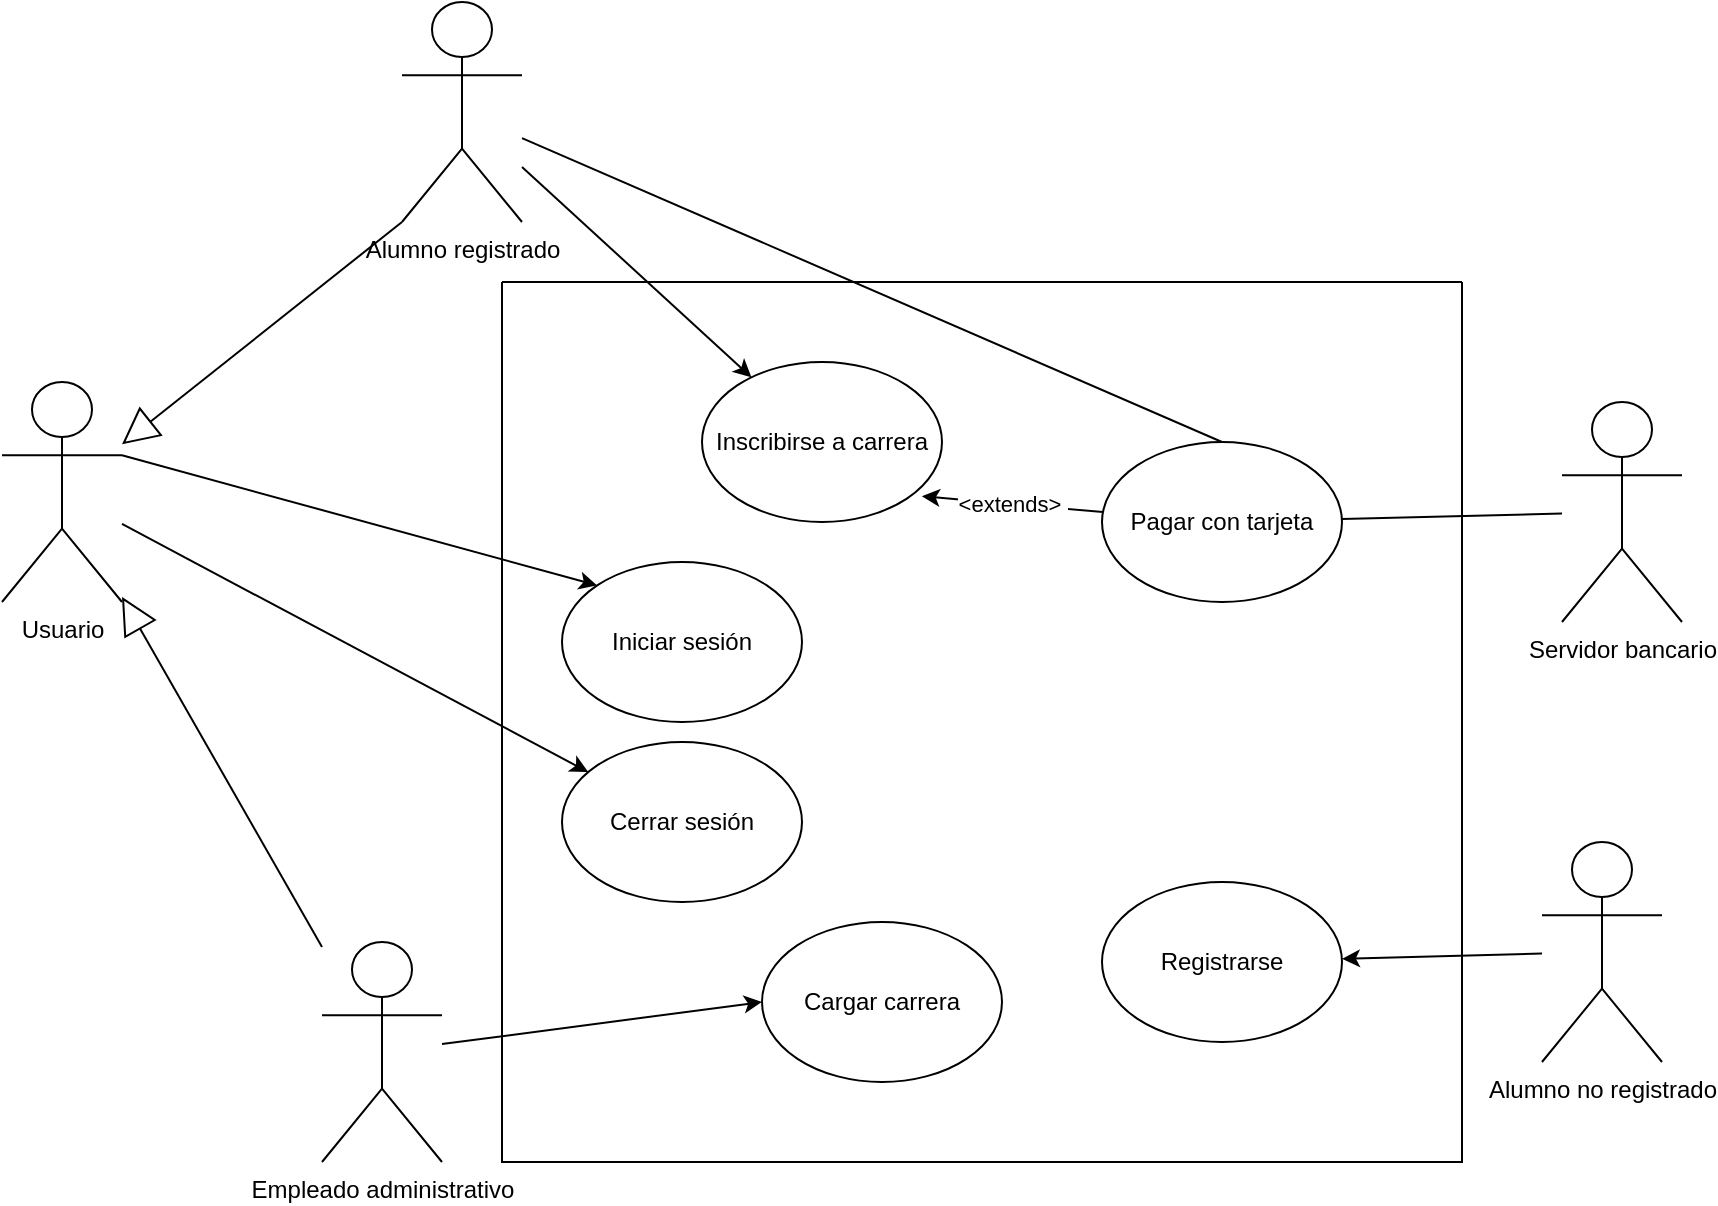 <mxfile version="20.3.0" type="github">
  <diagram id="XZUv_xl8Gof-W1PDLpgo" name="Página-1">
    <mxGraphModel dx="2675" dy="762" grid="1" gridSize="10" guides="1" tooltips="1" connect="1" arrows="1" fold="1" page="1" pageScale="1" pageWidth="827" pageHeight="1169" math="0" shadow="0">
      <root>
        <mxCell id="0" />
        <mxCell id="1" parent="0" />
        <mxCell id="zX2q4riOFL8ZXgS_DGZD-1" value="" style="swimlane;startSize=0;" vertex="1" parent="1">
          <mxGeometry x="160" y="160" width="480" height="440" as="geometry" />
        </mxCell>
        <mxCell id="zX2q4riOFL8ZXgS_DGZD-8" value="Cargar carrera" style="ellipse;whiteSpace=wrap;html=1;" vertex="1" parent="zX2q4riOFL8ZXgS_DGZD-1">
          <mxGeometry x="130" y="320" width="120" height="80" as="geometry" />
        </mxCell>
        <mxCell id="zX2q4riOFL8ZXgS_DGZD-10" value="Inscribirse a carrera" style="ellipse;whiteSpace=wrap;html=1;" vertex="1" parent="zX2q4riOFL8ZXgS_DGZD-1">
          <mxGeometry x="100" y="40" width="120" height="80" as="geometry" />
        </mxCell>
        <mxCell id="zX2q4riOFL8ZXgS_DGZD-12" value="Iniciar sesión" style="ellipse;whiteSpace=wrap;html=1;" vertex="1" parent="zX2q4riOFL8ZXgS_DGZD-1">
          <mxGeometry x="30" y="140" width="120" height="80" as="geometry" />
        </mxCell>
        <mxCell id="zX2q4riOFL8ZXgS_DGZD-13" value="Cerrar sesión" style="ellipse;whiteSpace=wrap;html=1;" vertex="1" parent="zX2q4riOFL8ZXgS_DGZD-1">
          <mxGeometry x="30" y="230" width="120" height="80" as="geometry" />
        </mxCell>
        <mxCell id="zX2q4riOFL8ZXgS_DGZD-17" value="Pagar con tarjeta" style="ellipse;whiteSpace=wrap;html=1;" vertex="1" parent="zX2q4riOFL8ZXgS_DGZD-1">
          <mxGeometry x="300" y="80" width="120" height="80" as="geometry" />
        </mxCell>
        <mxCell id="zX2q4riOFL8ZXgS_DGZD-19" value="" style="endArrow=classic;html=1;rounded=0;entryX=0.916;entryY=0.839;entryDx=0;entryDy=0;entryPerimeter=0;" edge="1" parent="zX2q4riOFL8ZXgS_DGZD-1" source="zX2q4riOFL8ZXgS_DGZD-17" target="zX2q4riOFL8ZXgS_DGZD-10">
          <mxGeometry relative="1" as="geometry">
            <mxPoint x="210" y="190" as="sourcePoint" />
            <mxPoint x="310" y="190" as="targetPoint" />
          </mxGeometry>
        </mxCell>
        <mxCell id="zX2q4riOFL8ZXgS_DGZD-20" value="&amp;lt;extends&amp;gt;&amp;nbsp;" style="edgeLabel;resizable=0;html=1;align=center;verticalAlign=middle;" connectable="0" vertex="1" parent="zX2q4riOFL8ZXgS_DGZD-19">
          <mxGeometry relative="1" as="geometry" />
        </mxCell>
        <mxCell id="zX2q4riOFL8ZXgS_DGZD-24" value="Registrarse" style="ellipse;whiteSpace=wrap;html=1;" vertex="1" parent="zX2q4riOFL8ZXgS_DGZD-1">
          <mxGeometry x="300" y="300" width="120" height="80" as="geometry" />
        </mxCell>
        <mxCell id="zX2q4riOFL8ZXgS_DGZD-2" value="Usuario" style="shape=umlActor;verticalLabelPosition=bottom;verticalAlign=top;html=1;outlineConnect=0;" vertex="1" parent="1">
          <mxGeometry x="-90" y="210" width="60" height="110" as="geometry" />
        </mxCell>
        <mxCell id="zX2q4riOFL8ZXgS_DGZD-3" value="Alumno registrado&lt;br&gt;" style="shape=umlActor;verticalLabelPosition=bottom;verticalAlign=top;html=1;outlineConnect=0;" vertex="1" parent="1">
          <mxGeometry x="110" y="20" width="60" height="110" as="geometry" />
        </mxCell>
        <mxCell id="zX2q4riOFL8ZXgS_DGZD-4" value="Empleado administrativo" style="shape=umlActor;verticalLabelPosition=bottom;verticalAlign=top;html=1;outlineConnect=0;" vertex="1" parent="1">
          <mxGeometry x="70" y="490" width="60" height="110" as="geometry" />
        </mxCell>
        <mxCell id="zX2q4riOFL8ZXgS_DGZD-6" value="" style="endArrow=block;endSize=16;endFill=0;html=1;rounded=0;" edge="1" parent="1" source="zX2q4riOFL8ZXgS_DGZD-4" target="zX2q4riOFL8ZXgS_DGZD-2">
          <mxGeometry width="160" relative="1" as="geometry">
            <mxPoint x="60" y="570" as="sourcePoint" />
            <mxPoint x="490" y="360" as="targetPoint" />
          </mxGeometry>
        </mxCell>
        <mxCell id="zX2q4riOFL8ZXgS_DGZD-7" value="" style="endArrow=block;endSize=16;endFill=0;html=1;rounded=0;exitX=0;exitY=1;exitDx=0;exitDy=0;exitPerimeter=0;" edge="1" parent="1" source="zX2q4riOFL8ZXgS_DGZD-3" target="zX2q4riOFL8ZXgS_DGZD-2">
          <mxGeometry width="160" relative="1" as="geometry">
            <mxPoint x="80" y="502.5" as="sourcePoint" />
            <mxPoint x="-20" y="327.5" as="targetPoint" />
          </mxGeometry>
        </mxCell>
        <mxCell id="zX2q4riOFL8ZXgS_DGZD-9" value="" style="endArrow=classic;html=1;rounded=0;entryX=0;entryY=0.5;entryDx=0;entryDy=0;" edge="1" parent="1" source="zX2q4riOFL8ZXgS_DGZD-4" target="zX2q4riOFL8ZXgS_DGZD-8">
          <mxGeometry width="50" height="50" relative="1" as="geometry">
            <mxPoint x="390" y="390" as="sourcePoint" />
            <mxPoint x="440" y="340" as="targetPoint" />
          </mxGeometry>
        </mxCell>
        <mxCell id="zX2q4riOFL8ZXgS_DGZD-11" value="" style="endArrow=classic;html=1;rounded=0;" edge="1" parent="1" source="zX2q4riOFL8ZXgS_DGZD-3" target="zX2q4riOFL8ZXgS_DGZD-10">
          <mxGeometry width="50" height="50" relative="1" as="geometry">
            <mxPoint x="140" y="551.053" as="sourcePoint" />
            <mxPoint x="300" y="530" as="targetPoint" />
          </mxGeometry>
        </mxCell>
        <mxCell id="zX2q4riOFL8ZXgS_DGZD-14" value="" style="endArrow=classic;html=1;rounded=0;" edge="1" parent="1" source="zX2q4riOFL8ZXgS_DGZD-2" target="zX2q4riOFL8ZXgS_DGZD-13">
          <mxGeometry width="50" height="50" relative="1" as="geometry">
            <mxPoint x="180" y="112.5" as="sourcePoint" />
            <mxPoint x="294.71" y="217.651" as="targetPoint" />
          </mxGeometry>
        </mxCell>
        <mxCell id="zX2q4riOFL8ZXgS_DGZD-15" value="" style="endArrow=classic;html=1;rounded=0;entryX=0;entryY=0;entryDx=0;entryDy=0;exitX=1;exitY=0.333;exitDx=0;exitDy=0;exitPerimeter=0;" edge="1" parent="1" source="zX2q4riOFL8ZXgS_DGZD-2" target="zX2q4riOFL8ZXgS_DGZD-12">
          <mxGeometry width="50" height="50" relative="1" as="geometry">
            <mxPoint x="-20" y="282.258" as="sourcePoint" />
            <mxPoint x="203.599" y="336.355" as="targetPoint" />
          </mxGeometry>
        </mxCell>
        <mxCell id="zX2q4riOFL8ZXgS_DGZD-16" value="Servidor bancario" style="shape=umlActor;verticalLabelPosition=bottom;verticalAlign=top;html=1;outlineConnect=0;" vertex="1" parent="1">
          <mxGeometry x="690" y="220" width="60" height="110" as="geometry" />
        </mxCell>
        <mxCell id="zX2q4riOFL8ZXgS_DGZD-21" value="" style="endArrow=none;html=1;rounded=0;" edge="1" parent="1" source="zX2q4riOFL8ZXgS_DGZD-16" target="zX2q4riOFL8ZXgS_DGZD-17">
          <mxGeometry width="50" height="50" relative="1" as="geometry">
            <mxPoint x="340" y="320" as="sourcePoint" />
            <mxPoint x="390" y="270" as="targetPoint" />
          </mxGeometry>
        </mxCell>
        <mxCell id="zX2q4riOFL8ZXgS_DGZD-22" value="" style="endArrow=none;html=1;rounded=0;exitX=0.5;exitY=0;exitDx=0;exitDy=0;" edge="1" parent="1" source="zX2q4riOFL8ZXgS_DGZD-17" target="zX2q4riOFL8ZXgS_DGZD-3">
          <mxGeometry width="50" height="50" relative="1" as="geometry">
            <mxPoint x="700" y="294.75" as="sourcePoint" />
            <mxPoint x="583.933" y="332.472" as="targetPoint" />
          </mxGeometry>
        </mxCell>
        <mxCell id="zX2q4riOFL8ZXgS_DGZD-23" value="Alumno no registrado" style="shape=umlActor;verticalLabelPosition=bottom;verticalAlign=top;html=1;outlineConnect=0;" vertex="1" parent="1">
          <mxGeometry x="680" y="440" width="60" height="110" as="geometry" />
        </mxCell>
        <mxCell id="zX2q4riOFL8ZXgS_DGZD-25" value="" style="endArrow=classic;html=1;rounded=0;" edge="1" parent="1" source="zX2q4riOFL8ZXgS_DGZD-23" target="zX2q4riOFL8ZXgS_DGZD-24">
          <mxGeometry width="50" height="50" relative="1" as="geometry">
            <mxPoint x="180" y="112.5" as="sourcePoint" />
            <mxPoint x="294.71" y="217.651" as="targetPoint" />
          </mxGeometry>
        </mxCell>
      </root>
    </mxGraphModel>
  </diagram>
</mxfile>
